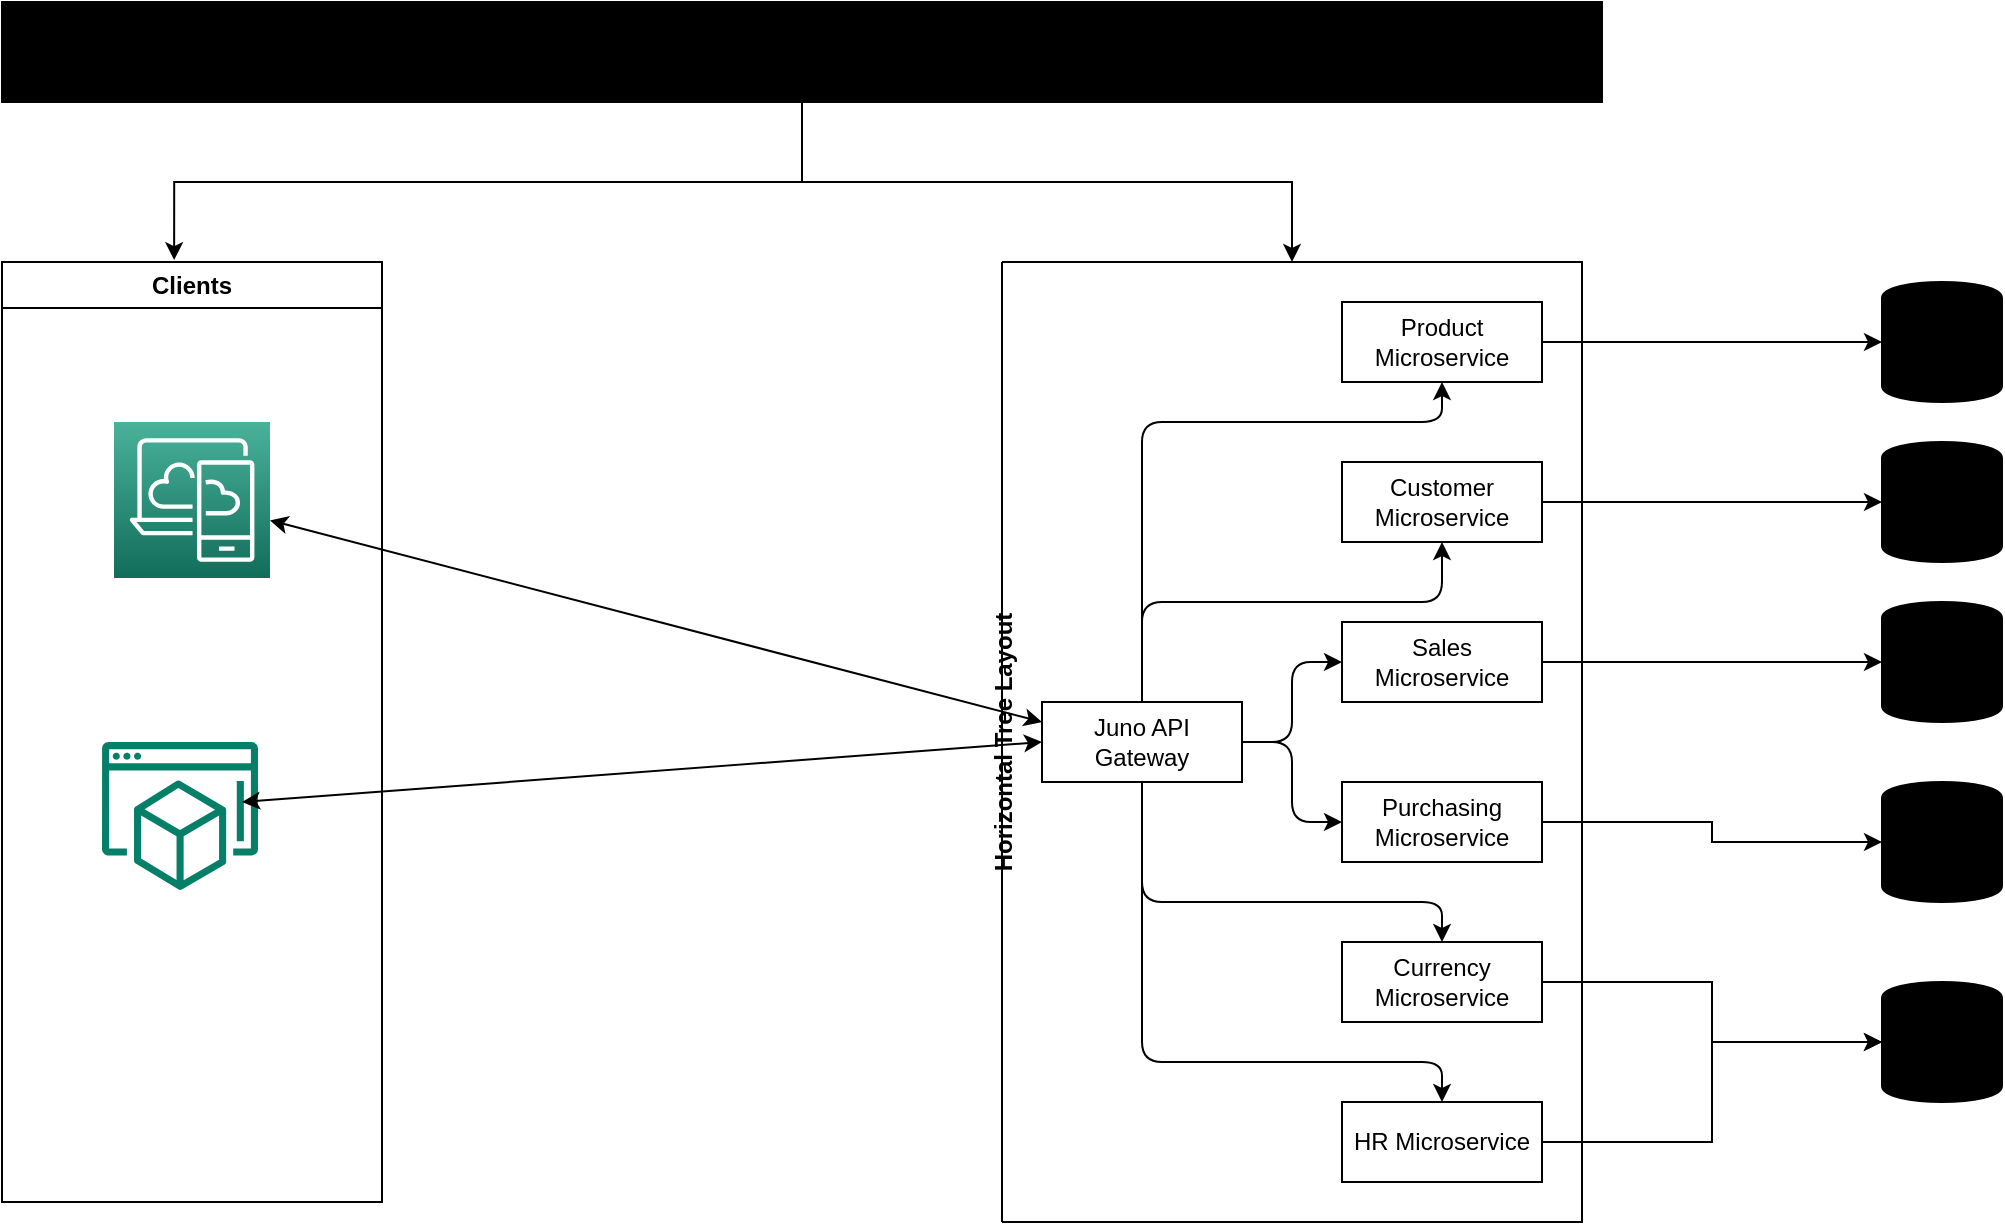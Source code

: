 <mxfile version="20.8.3" type="github">
  <diagram id="4UGS70T6pS7fa50KOtkz" name="Page-1">
    <mxGraphModel dx="1434" dy="746" grid="1" gridSize="10" guides="1" tooltips="1" connect="1" arrows="1" fold="1" page="1" pageScale="1" pageWidth="1169" pageHeight="827" math="0" shadow="0">
      <root>
        <mxCell id="0" />
        <mxCell id="1" parent="0" />
        <mxCell id="MTHTZEGajYPyhNdtFony-68" style="edgeStyle=orthogonalEdgeStyle;rounded=0;orthogonalLoop=1;jettySize=auto;html=1;exitX=0.5;exitY=1;exitDx=0;exitDy=0;entryX=0.453;entryY=-0.002;entryDx=0;entryDy=0;entryPerimeter=0;fontColor=#FFFFFF;" edge="1" parent="1" source="MTHTZEGajYPyhNdtFony-1" target="MTHTZEGajYPyhNdtFony-7">
          <mxGeometry relative="1" as="geometry" />
        </mxCell>
        <mxCell id="MTHTZEGajYPyhNdtFony-69" style="edgeStyle=orthogonalEdgeStyle;rounded=0;orthogonalLoop=1;jettySize=auto;html=1;exitX=0.5;exitY=1;exitDx=0;exitDy=0;entryX=0.5;entryY=0;entryDx=0;entryDy=0;fontColor=#FFFFFF;" edge="1" parent="1" source="MTHTZEGajYPyhNdtFony-1" target="MTHTZEGajYPyhNdtFony-10">
          <mxGeometry relative="1" as="geometry" />
        </mxCell>
        <mxCell id="MTHTZEGajYPyhNdtFony-1" value="Identity Server" style="swimlane;whiteSpace=wrap;html=1;swimlaneFillColor=#000000;fillColor=#000000;" vertex="1" parent="1">
          <mxGeometry x="70" y="20" width="800" height="50" as="geometry" />
        </mxCell>
        <mxCell id="MTHTZEGajYPyhNdtFony-7" value="Clients" style="swimlane;whiteSpace=wrap;html=1;fillColor=#FFFFFF;fontColor=#000000;" vertex="1" parent="1">
          <mxGeometry x="70" y="150" width="190" height="470" as="geometry" />
        </mxCell>
        <mxCell id="MTHTZEGajYPyhNdtFony-2" value="" style="sketch=0;points=[[0,0,0],[0.25,0,0],[0.5,0,0],[0.75,0,0],[1,0,0],[0,1,0],[0.25,1,0],[0.5,1,0],[0.75,1,0],[1,1,0],[0,0.25,0],[0,0.5,0],[0,0.75,0],[1,0.25,0],[1,0.5,0],[1,0.75,0]];outlineConnect=0;fontColor=#232F3E;gradientColor=#4AB29A;gradientDirection=north;fillColor=#116D5B;strokeColor=#ffffff;dashed=0;verticalLabelPosition=bottom;verticalAlign=top;align=center;html=1;fontSize=12;fontStyle=0;aspect=fixed;shape=mxgraph.aws4.resourceIcon;resIcon=mxgraph.aws4.desktop_and_app_streaming;" vertex="1" parent="MTHTZEGajYPyhNdtFony-7">
          <mxGeometry x="56" y="80" width="78" height="78" as="geometry" />
        </mxCell>
        <mxCell id="MTHTZEGajYPyhNdtFony-3" value="" style="sketch=0;outlineConnect=0;fontColor=#232F3E;gradientColor=none;fillColor=#067F68;strokeColor=none;dashed=0;verticalLabelPosition=bottom;verticalAlign=top;align=center;html=1;fontSize=12;fontStyle=0;aspect=fixed;shape=mxgraph.aws4.workspaces_workspaces_web;" vertex="1" parent="MTHTZEGajYPyhNdtFony-7">
          <mxGeometry x="50" y="240" width="78" height="74" as="geometry" />
        </mxCell>
        <mxCell id="MTHTZEGajYPyhNdtFony-62" value="Client Applications" style="text;html=1;strokeColor=none;fillColor=none;align=center;verticalAlign=middle;whiteSpace=wrap;rounded=0;fontColor=#FFFFFF;" vertex="1" parent="MTHTZEGajYPyhNdtFony-7">
          <mxGeometry x="56" y="170" width="60" height="30" as="geometry" />
        </mxCell>
        <mxCell id="MTHTZEGajYPyhNdtFony-63" value="Juno API Manager" style="text;html=1;strokeColor=none;fillColor=none;align=center;verticalAlign=middle;whiteSpace=wrap;rounded=0;fontColor=#FFFFFF;" vertex="1" parent="MTHTZEGajYPyhNdtFony-7">
          <mxGeometry x="59" y="330" width="60" height="30" as="geometry" />
        </mxCell>
        <mxCell id="MTHTZEGajYPyhNdtFony-10" value="Horizontal Tree Layout" style="swimlane;startSize=0;horizontal=0;childLayout=treeLayout;horizontalTree=1;resizable=0;containerType=tree;fontSize=12;fontColor=#000000;fillColor=#FFFFFF;" vertex="1" parent="1">
          <mxGeometry x="570" y="150" width="290" height="480" as="geometry" />
        </mxCell>
        <mxCell id="MTHTZEGajYPyhNdtFony-11" value="Juno API Gateway" style="whiteSpace=wrap;html=1;fontColor=#000000;fillColor=#FFFFFF;" vertex="1" parent="MTHTZEGajYPyhNdtFony-10">
          <mxGeometry x="20" y="220" width="100" height="40" as="geometry" />
        </mxCell>
        <mxCell id="MTHTZEGajYPyhNdtFony-12" value="Product Microservice" style="whiteSpace=wrap;html=1;fontColor=#000000;fillColor=#FFFFFF;" vertex="1" parent="MTHTZEGajYPyhNdtFony-10">
          <mxGeometry x="170" y="20" width="100" height="40" as="geometry" />
        </mxCell>
        <mxCell id="MTHTZEGajYPyhNdtFony-13" value="" style="edgeStyle=elbowEdgeStyle;elbow=vertical;html=1;rounded=1;curved=0;sourcePerimeterSpacing=0;targetPerimeterSpacing=0;startSize=6;endSize=6;fontColor=#000000;" edge="1" parent="MTHTZEGajYPyhNdtFony-10" source="MTHTZEGajYPyhNdtFony-11" target="MTHTZEGajYPyhNdtFony-12">
          <mxGeometry relative="1" as="geometry">
            <Array as="points">
              <mxPoint x="140" y="80" />
            </Array>
          </mxGeometry>
        </mxCell>
        <mxCell id="MTHTZEGajYPyhNdtFony-14" value="Customer Microservice" style="whiteSpace=wrap;html=1;fontColor=#000000;fillColor=#FFFFFF;" vertex="1" parent="MTHTZEGajYPyhNdtFony-10">
          <mxGeometry x="170" y="100" width="100" height="40" as="geometry" />
        </mxCell>
        <mxCell id="MTHTZEGajYPyhNdtFony-15" value="" style="edgeStyle=elbowEdgeStyle;elbow=vertical;html=1;rounded=1;curved=0;sourcePerimeterSpacing=0;targetPerimeterSpacing=0;startSize=6;endSize=6;fontColor=#000000;" edge="1" parent="MTHTZEGajYPyhNdtFony-10" source="MTHTZEGajYPyhNdtFony-11" target="MTHTZEGajYPyhNdtFony-14">
          <mxGeometry relative="1" as="geometry">
            <Array as="points">
              <mxPoint x="150" y="170" />
            </Array>
          </mxGeometry>
        </mxCell>
        <mxCell id="MTHTZEGajYPyhNdtFony-37" value="" style="edgeStyle=elbowEdgeStyle;elbow=vertical;html=1;rounded=1;curved=0;sourcePerimeterSpacing=0;targetPerimeterSpacing=0;startSize=6;endSize=6;fontColor=#000000;" edge="1" target="MTHTZEGajYPyhNdtFony-38" source="MTHTZEGajYPyhNdtFony-11" parent="MTHTZEGajYPyhNdtFony-10">
          <mxGeometry relative="1" as="geometry">
            <mxPoint x="420" y="-170" as="sourcePoint" />
          </mxGeometry>
        </mxCell>
        <mxCell id="MTHTZEGajYPyhNdtFony-38" value="Sales Microservice" style="whiteSpace=wrap;html=1;fontColor=#000000;fillColor=#FFFFFF;" vertex="1" parent="MTHTZEGajYPyhNdtFony-10">
          <mxGeometry x="170" y="180" width="100" height="40" as="geometry" />
        </mxCell>
        <mxCell id="MTHTZEGajYPyhNdtFony-41" value="" style="edgeStyle=elbowEdgeStyle;elbow=vertical;html=1;rounded=1;curved=0;sourcePerimeterSpacing=0;targetPerimeterSpacing=0;startSize=6;endSize=6;fontColor=#000000;" edge="1" target="MTHTZEGajYPyhNdtFony-42" source="MTHTZEGajYPyhNdtFony-11" parent="MTHTZEGajYPyhNdtFony-10">
          <mxGeometry relative="1" as="geometry">
            <mxPoint x="420" y="-90" as="sourcePoint" />
          </mxGeometry>
        </mxCell>
        <mxCell id="MTHTZEGajYPyhNdtFony-42" value="Purchasing Microservice" style="whiteSpace=wrap;html=1;fontColor=#000000;fillColor=#FFFFFF;" vertex="1" parent="MTHTZEGajYPyhNdtFony-10">
          <mxGeometry x="170" y="260" width="100" height="40" as="geometry" />
        </mxCell>
        <mxCell id="MTHTZEGajYPyhNdtFony-43" value="" style="edgeStyle=elbowEdgeStyle;elbow=vertical;html=1;rounded=1;curved=0;sourcePerimeterSpacing=0;targetPerimeterSpacing=0;startSize=6;endSize=6;fontColor=#000000;" edge="1" target="MTHTZEGajYPyhNdtFony-44" source="MTHTZEGajYPyhNdtFony-11" parent="MTHTZEGajYPyhNdtFony-10">
          <mxGeometry relative="1" as="geometry">
            <mxPoint x="420" y="30" as="sourcePoint" />
            <Array as="points">
              <mxPoint x="140" y="320" />
            </Array>
          </mxGeometry>
        </mxCell>
        <mxCell id="MTHTZEGajYPyhNdtFony-44" value="Currency Microservice" style="whiteSpace=wrap;html=1;fontColor=#000000;fillColor=#FFFFFF;" vertex="1" parent="MTHTZEGajYPyhNdtFony-10">
          <mxGeometry x="170" y="340" width="100" height="40" as="geometry" />
        </mxCell>
        <mxCell id="MTHTZEGajYPyhNdtFony-45" value="" style="edgeStyle=elbowEdgeStyle;elbow=vertical;html=1;rounded=1;curved=0;sourcePerimeterSpacing=0;targetPerimeterSpacing=0;startSize=6;endSize=6;fontColor=#000000;" edge="1" target="MTHTZEGajYPyhNdtFony-46" source="MTHTZEGajYPyhNdtFony-11" parent="MTHTZEGajYPyhNdtFony-10">
          <mxGeometry relative="1" as="geometry">
            <mxPoint x="420" y="190" as="sourcePoint" />
            <Array as="points">
              <mxPoint x="130" y="400" />
            </Array>
          </mxGeometry>
        </mxCell>
        <mxCell id="MTHTZEGajYPyhNdtFony-46" value="HR Microservice" style="whiteSpace=wrap;html=1;fontColor=#000000;fillColor=#FFFFFF;" vertex="1" parent="MTHTZEGajYPyhNdtFony-10">
          <mxGeometry x="170" y="420" width="100" height="40" as="geometry" />
        </mxCell>
        <mxCell id="MTHTZEGajYPyhNdtFony-64" value="" style="endArrow=classic;startArrow=classic;html=1;rounded=0;fontColor=#FFFFFF;entryX=0;entryY=0.25;entryDx=0;entryDy=0;" edge="1" parent="1" source="MTHTZEGajYPyhNdtFony-2" target="MTHTZEGajYPyhNdtFony-11">
          <mxGeometry width="50" height="50" relative="1" as="geometry">
            <mxPoint x="471" y="360" as="sourcePoint" />
            <mxPoint x="521" y="310" as="targetPoint" />
          </mxGeometry>
        </mxCell>
        <mxCell id="MTHTZEGajYPyhNdtFony-65" value="" style="endArrow=classic;startArrow=classic;html=1;rounded=0;fontColor=#FFFFFF;entryX=0;entryY=0.5;entryDx=0;entryDy=0;" edge="1" parent="1" target="MTHTZEGajYPyhNdtFony-11">
          <mxGeometry width="50" height="50" relative="1" as="geometry">
            <mxPoint x="190" y="419.996" as="sourcePoint" />
            <mxPoint x="556" y="420.9" as="targetPoint" />
          </mxGeometry>
        </mxCell>
        <mxCell id="MTHTZEGajYPyhNdtFony-66" value="Consume Microservices" style="text;html=1;strokeColor=none;fillColor=none;align=center;verticalAlign=middle;whiteSpace=wrap;rounded=0;fontColor=#FFFFFF;" vertex="1" parent="1">
          <mxGeometry x="400" y="290" width="60" height="30" as="geometry" />
        </mxCell>
        <mxCell id="MTHTZEGajYPyhNdtFony-67" value="Configure Microservices" style="text;html=1;strokeColor=none;fillColor=none;align=center;verticalAlign=middle;whiteSpace=wrap;rounded=0;fontColor=#FFFFFF;" vertex="1" parent="1">
          <mxGeometry x="390" y="414" width="60" height="30" as="geometry" />
        </mxCell>
        <mxCell id="MTHTZEGajYPyhNdtFony-70" value="Providers Authentication and Authrization for Entire Infrastructure" style="text;html=1;strokeColor=none;fillColor=none;align=center;verticalAlign=middle;whiteSpace=wrap;rounded=0;fontColor=#FFFFFF;" vertex="1" parent="1">
          <mxGeometry x="285" y="110" width="370" height="30" as="geometry" />
        </mxCell>
        <mxCell id="MTHTZEGajYPyhNdtFony-71" value="" style="shape=datastore;whiteSpace=wrap;html=1;fontColor=#FFFFFF;fillColor=#000000;" vertex="1" parent="1">
          <mxGeometry x="1010" y="160" width="60" height="60" as="geometry" />
        </mxCell>
        <mxCell id="MTHTZEGajYPyhNdtFony-72" value="" style="shape=datastore;whiteSpace=wrap;html=1;fontColor=#FFFFFF;fillColor=#000000;" vertex="1" parent="1">
          <mxGeometry x="1010" y="240" width="60" height="60" as="geometry" />
        </mxCell>
        <mxCell id="MTHTZEGajYPyhNdtFony-73" value="" style="shape=datastore;whiteSpace=wrap;html=1;fontColor=#FFFFFF;fillColor=#000000;" vertex="1" parent="1">
          <mxGeometry x="1010" y="320" width="60" height="60" as="geometry" />
        </mxCell>
        <mxCell id="MTHTZEGajYPyhNdtFony-74" value="" style="shape=datastore;whiteSpace=wrap;html=1;fontColor=#FFFFFF;fillColor=#000000;" vertex="1" parent="1">
          <mxGeometry x="1010" y="410" width="60" height="60" as="geometry" />
        </mxCell>
        <mxCell id="MTHTZEGajYPyhNdtFony-75" style="edgeStyle=orthogonalEdgeStyle;rounded=0;orthogonalLoop=1;jettySize=auto;html=1;exitX=1;exitY=0.5;exitDx=0;exitDy=0;entryX=0;entryY=0.5;entryDx=0;entryDy=0;fontColor=#FFFFFF;" edge="1" parent="1" source="MTHTZEGajYPyhNdtFony-12" target="MTHTZEGajYPyhNdtFony-71">
          <mxGeometry relative="1" as="geometry" />
        </mxCell>
        <mxCell id="MTHTZEGajYPyhNdtFony-76" style="edgeStyle=orthogonalEdgeStyle;rounded=0;orthogonalLoop=1;jettySize=auto;html=1;exitX=1;exitY=0.5;exitDx=0;exitDy=0;fontColor=#FFFFFF;" edge="1" parent="1" source="MTHTZEGajYPyhNdtFony-14" target="MTHTZEGajYPyhNdtFony-72">
          <mxGeometry relative="1" as="geometry" />
        </mxCell>
        <mxCell id="MTHTZEGajYPyhNdtFony-77" style="edgeStyle=orthogonalEdgeStyle;rounded=0;orthogonalLoop=1;jettySize=auto;html=1;exitX=1;exitY=0.5;exitDx=0;exitDy=0;entryX=0;entryY=0.5;entryDx=0;entryDy=0;fontColor=#FFFFFF;" edge="1" parent="1" source="MTHTZEGajYPyhNdtFony-38" target="MTHTZEGajYPyhNdtFony-73">
          <mxGeometry relative="1" as="geometry" />
        </mxCell>
        <mxCell id="MTHTZEGajYPyhNdtFony-81" value="" style="shape=datastore;whiteSpace=wrap;html=1;fontColor=#FFFFFF;fillColor=#000000;" vertex="1" parent="1">
          <mxGeometry x="1010" y="510" width="60" height="60" as="geometry" />
        </mxCell>
        <mxCell id="MTHTZEGajYPyhNdtFony-82" style="edgeStyle=orthogonalEdgeStyle;rounded=0;orthogonalLoop=1;jettySize=auto;html=1;exitX=1;exitY=0.5;exitDx=0;exitDy=0;entryX=0;entryY=0.5;entryDx=0;entryDy=0;fontColor=#FFFFFF;" edge="1" parent="1" source="MTHTZEGajYPyhNdtFony-44" target="MTHTZEGajYPyhNdtFony-81">
          <mxGeometry relative="1" as="geometry" />
        </mxCell>
        <mxCell id="MTHTZEGajYPyhNdtFony-83" style="edgeStyle=orthogonalEdgeStyle;rounded=0;orthogonalLoop=1;jettySize=auto;html=1;exitX=1;exitY=0.5;exitDx=0;exitDy=0;fontColor=#FFFFFF;" edge="1" parent="1" source="MTHTZEGajYPyhNdtFony-46" target="MTHTZEGajYPyhNdtFony-81">
          <mxGeometry relative="1" as="geometry" />
        </mxCell>
        <mxCell id="MTHTZEGajYPyhNdtFony-84" style="edgeStyle=orthogonalEdgeStyle;rounded=0;orthogonalLoop=1;jettySize=auto;html=1;exitX=1;exitY=0.5;exitDx=0;exitDy=0;entryX=0;entryY=0.5;entryDx=0;entryDy=0;fontColor=#FFFFFF;" edge="1" parent="1" source="MTHTZEGajYPyhNdtFony-42" target="MTHTZEGajYPyhNdtFony-74">
          <mxGeometry relative="1" as="geometry" />
        </mxCell>
        <mxCell id="MTHTZEGajYPyhNdtFony-85" value="MSSQL SERVER" style="text;html=1;strokeColor=none;fillColor=none;align=center;verticalAlign=middle;whiteSpace=wrap;rounded=0;fontColor=#FFFFFF;" vertex="1" parent="1">
          <mxGeometry x="890" y="200" width="100" height="30" as="geometry" />
        </mxCell>
        <mxCell id="MTHTZEGajYPyhNdtFony-86" value="MYSQL SERVER" style="text;html=1;strokeColor=none;fillColor=none;align=center;verticalAlign=middle;whiteSpace=wrap;rounded=0;fontColor=#FFFFFF;" vertex="1" parent="1">
          <mxGeometry x="890" y="280" width="100" height="30" as="geometry" />
        </mxCell>
        <mxCell id="MTHTZEGajYPyhNdtFony-87" value="Dynamo DB" style="text;html=1;strokeColor=none;fillColor=none;align=center;verticalAlign=middle;whiteSpace=wrap;rounded=0;fontColor=#FFFFFF;" vertex="1" parent="1">
          <mxGeometry x="890" y="360" width="100" height="30" as="geometry" />
        </mxCell>
        <mxCell id="MTHTZEGajYPyhNdtFony-88" value="SQLite Database" style="text;html=1;strokeColor=none;fillColor=none;align=center;verticalAlign=middle;whiteSpace=wrap;rounded=0;fontColor=#FFFFFF;" vertex="1" parent="1">
          <mxGeometry x="890" y="450" width="100" height="30" as="geometry" />
        </mxCell>
        <mxCell id="MTHTZEGajYPyhNdtFony-89" value="Shared Oracle database" style="text;html=1;strokeColor=none;fillColor=none;align=center;verticalAlign=middle;whiteSpace=wrap;rounded=0;fontColor=#FFFFFF;" vertex="1" parent="1">
          <mxGeometry x="900" y="600" width="100" height="30" as="geometry" />
        </mxCell>
      </root>
    </mxGraphModel>
  </diagram>
</mxfile>
